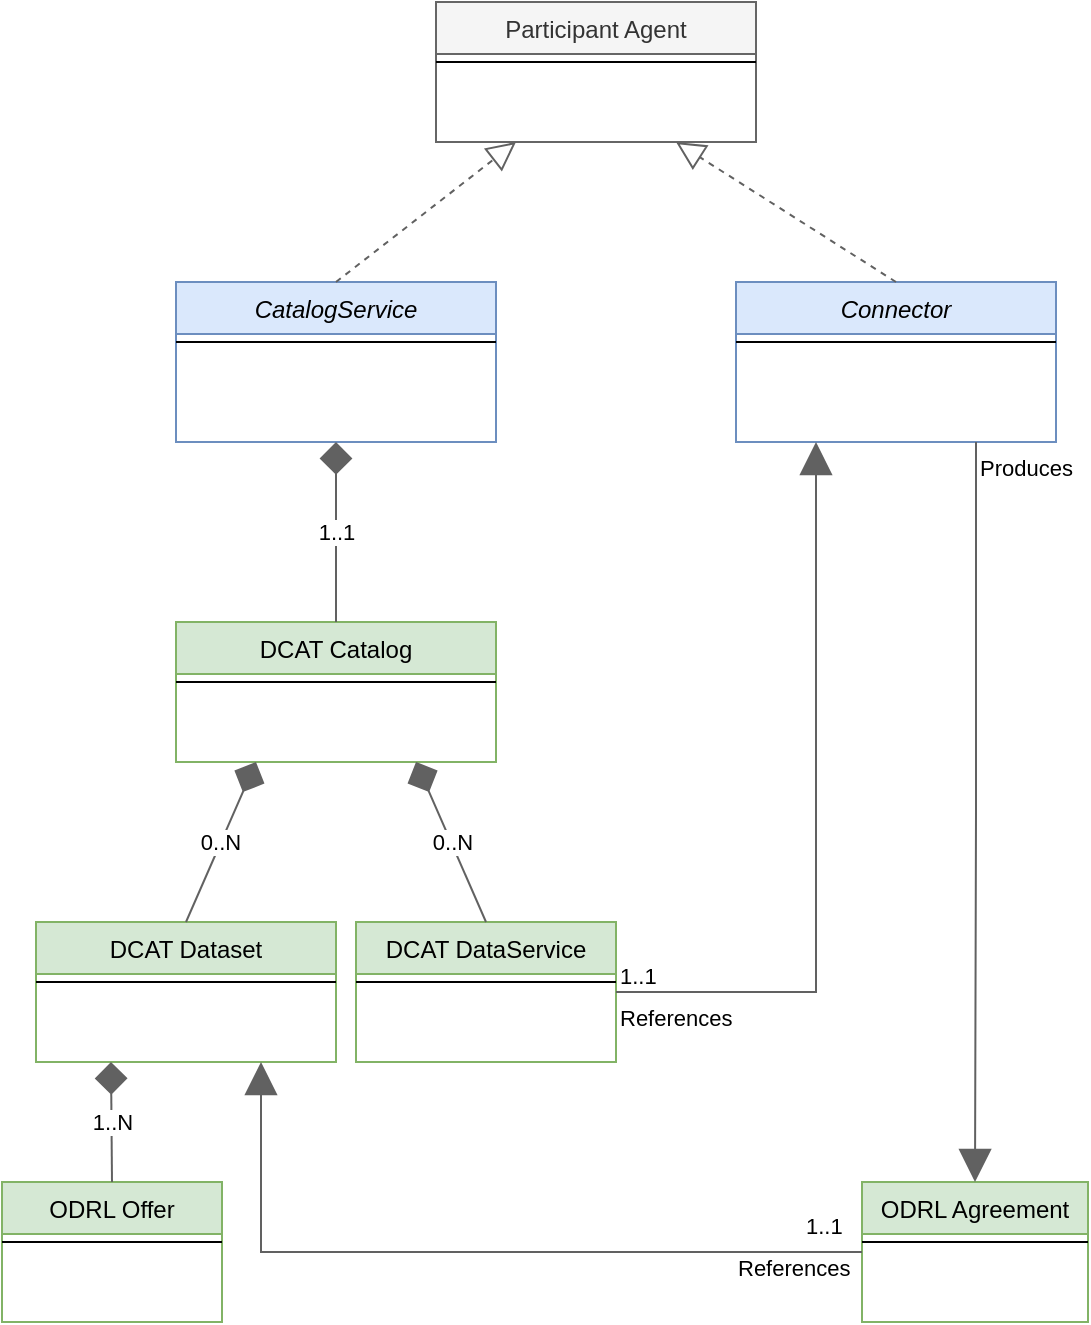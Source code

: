 <mxfile version="21.6.8" type="device">
  <diagram id="C5RBs43oDa-KdzZeNtuy" name="Page-1">
    <mxGraphModel dx="1114" dy="802" grid="1" gridSize="10" guides="1" tooltips="1" connect="1" arrows="1" fold="1" page="1" pageScale="1" pageWidth="827" pageHeight="1169" math="0" shadow="0">
      <root>
        <mxCell id="WIyWlLk6GJQsqaUBKTNV-0" />
        <mxCell id="WIyWlLk6GJQsqaUBKTNV-1" parent="WIyWlLk6GJQsqaUBKTNV-0" />
        <mxCell id="zkfFHV4jXpPFQw0GAbJ--0" value="CatalogService" style="swimlane;fontStyle=2;align=center;verticalAlign=top;childLayout=stackLayout;horizontal=1;startSize=26;horizontalStack=0;resizeParent=1;resizeLast=0;collapsible=1;marginBottom=0;rounded=0;shadow=0;strokeWidth=1;fillColor=#dae8fc;strokeColor=#6c8ebf;" parent="WIyWlLk6GJQsqaUBKTNV-1" vertex="1">
          <mxGeometry x="197" y="200" width="160" height="80" as="geometry">
            <mxRectangle x="230" y="140" width="160" height="26" as="alternateBounds" />
          </mxGeometry>
        </mxCell>
        <mxCell id="zkfFHV4jXpPFQw0GAbJ--4" value="" style="line;html=1;strokeWidth=1;align=left;verticalAlign=middle;spacingTop=-1;spacingLeft=3;spacingRight=3;rotatable=0;labelPosition=right;points=[];portConstraint=eastwest;" parent="zkfFHV4jXpPFQw0GAbJ--0" vertex="1">
          <mxGeometry y="26" width="160" height="8" as="geometry" />
        </mxCell>
        <mxCell id="zkfFHV4jXpPFQw0GAbJ--13" value="DCAT Catalog" style="swimlane;fontStyle=0;align=center;verticalAlign=top;childLayout=stackLayout;horizontal=1;startSize=26;horizontalStack=0;resizeParent=1;resizeLast=0;collapsible=1;marginBottom=0;rounded=0;shadow=0;strokeWidth=1;fillColor=#d5e8d4;strokeColor=#82b366;" parent="WIyWlLk6GJQsqaUBKTNV-1" vertex="1">
          <mxGeometry x="197" y="370" width="160" height="70" as="geometry">
            <mxRectangle x="340" y="380" width="170" height="26" as="alternateBounds" />
          </mxGeometry>
        </mxCell>
        <mxCell id="zkfFHV4jXpPFQw0GAbJ--15" value="" style="line;html=1;strokeWidth=1;align=left;verticalAlign=middle;spacingTop=-1;spacingLeft=3;spacingRight=3;rotatable=0;labelPosition=right;points=[];portConstraint=eastwest;" parent="zkfFHV4jXpPFQw0GAbJ--13" vertex="1">
          <mxGeometry y="26" width="160" height="8" as="geometry" />
        </mxCell>
        <mxCell id="NyMO8HrU_fJanyHd88Om-0" value="DCAT Dataset" style="swimlane;fontStyle=0;align=center;verticalAlign=top;childLayout=stackLayout;horizontal=1;startSize=26;horizontalStack=0;resizeParent=1;resizeLast=0;collapsible=1;marginBottom=0;rounded=0;shadow=0;strokeWidth=1;fillColor=#d5e8d4;strokeColor=#82b366;" parent="WIyWlLk6GJQsqaUBKTNV-1" vertex="1">
          <mxGeometry x="127" y="520" width="150" height="70" as="geometry">
            <mxRectangle x="340" y="380" width="170" height="26" as="alternateBounds" />
          </mxGeometry>
        </mxCell>
        <mxCell id="NyMO8HrU_fJanyHd88Om-1" value="" style="line;html=1;strokeWidth=1;align=left;verticalAlign=middle;spacingTop=-1;spacingLeft=3;spacingRight=3;rotatable=0;labelPosition=right;points=[];portConstraint=eastwest;" parent="NyMO8HrU_fJanyHd88Om-0" vertex="1">
          <mxGeometry y="26" width="150" height="8" as="geometry" />
        </mxCell>
        <mxCell id="NyMO8HrU_fJanyHd88Om-2" value="DCAT DataService" style="swimlane;fontStyle=0;align=center;verticalAlign=top;childLayout=stackLayout;horizontal=1;startSize=26;horizontalStack=0;resizeParent=1;resizeLast=0;collapsible=1;marginBottom=0;rounded=0;shadow=0;strokeWidth=1;fillColor=#d5e8d4;strokeColor=#82b366;" parent="WIyWlLk6GJQsqaUBKTNV-1" vertex="1">
          <mxGeometry x="287" y="520" width="130" height="70" as="geometry">
            <mxRectangle x="340" y="380" width="170" height="26" as="alternateBounds" />
          </mxGeometry>
        </mxCell>
        <mxCell id="NyMO8HrU_fJanyHd88Om-3" value="" style="line;html=1;strokeWidth=1;align=left;verticalAlign=middle;spacingTop=-1;spacingLeft=3;spacingRight=3;rotatable=0;labelPosition=right;points=[];portConstraint=eastwest;" parent="NyMO8HrU_fJanyHd88Om-2" vertex="1">
          <mxGeometry y="26" width="130" height="8" as="geometry" />
        </mxCell>
        <mxCell id="NyMO8HrU_fJanyHd88Om-4" value="Connector" style="swimlane;fontStyle=2;align=center;verticalAlign=top;childLayout=stackLayout;horizontal=1;startSize=26;horizontalStack=0;resizeParent=1;resizeLast=0;collapsible=1;marginBottom=0;rounded=0;shadow=0;strokeWidth=1;fillColor=#dae8fc;strokeColor=#6c8ebf;" parent="WIyWlLk6GJQsqaUBKTNV-1" vertex="1">
          <mxGeometry x="477" y="200" width="160" height="80" as="geometry">
            <mxRectangle x="230" y="140" width="160" height="26" as="alternateBounds" />
          </mxGeometry>
        </mxCell>
        <mxCell id="NyMO8HrU_fJanyHd88Om-5" value="" style="line;html=1;strokeWidth=1;align=left;verticalAlign=middle;spacingTop=-1;spacingLeft=3;spacingRight=3;rotatable=0;labelPosition=right;points=[];portConstraint=eastwest;" parent="NyMO8HrU_fJanyHd88Om-4" vertex="1">
          <mxGeometry y="26" width="160" height="8" as="geometry" />
        </mxCell>
        <mxCell id="NyMO8HrU_fJanyHd88Om-6" value="ODRL Offer" style="swimlane;fontStyle=0;align=center;verticalAlign=top;childLayout=stackLayout;horizontal=1;startSize=26;horizontalStack=0;resizeParent=1;resizeLast=0;collapsible=1;marginBottom=0;rounded=0;shadow=0;strokeWidth=1;fillColor=#d5e8d4;strokeColor=#82b366;" parent="WIyWlLk6GJQsqaUBKTNV-1" vertex="1">
          <mxGeometry x="110" y="650" width="110" height="70" as="geometry">
            <mxRectangle x="340" y="380" width="170" height="26" as="alternateBounds" />
          </mxGeometry>
        </mxCell>
        <mxCell id="NyMO8HrU_fJanyHd88Om-7" value="" style="line;html=1;strokeWidth=1;align=left;verticalAlign=middle;spacingTop=-1;spacingLeft=3;spacingRight=3;rotatable=0;labelPosition=right;points=[];portConstraint=eastwest;" parent="NyMO8HrU_fJanyHd88Om-6" vertex="1">
          <mxGeometry y="26" width="110" height="8" as="geometry" />
        </mxCell>
        <mxCell id="NyMO8HrU_fJanyHd88Om-10" value="Participant Agent" style="swimlane;fontStyle=0;align=center;verticalAlign=top;childLayout=stackLayout;horizontal=1;startSize=26;horizontalStack=0;resizeParent=1;resizeLast=0;collapsible=1;marginBottom=0;rounded=0;shadow=0;strokeWidth=1;fillColor=#f5f5f5;fontColor=#333333;strokeColor=#666666;" parent="WIyWlLk6GJQsqaUBKTNV-1" vertex="1">
          <mxGeometry x="327" y="60" width="160" height="70" as="geometry">
            <mxRectangle x="340" y="380" width="170" height="26" as="alternateBounds" />
          </mxGeometry>
        </mxCell>
        <mxCell id="NyMO8HrU_fJanyHd88Om-11" value="" style="line;html=1;strokeWidth=1;align=left;verticalAlign=middle;spacingTop=-1;spacingLeft=3;spacingRight=3;rotatable=0;labelPosition=right;points=[];portConstraint=eastwest;" parent="NyMO8HrU_fJanyHd88Om-10" vertex="1">
          <mxGeometry y="26" width="160" height="8" as="geometry" />
        </mxCell>
        <mxCell id="NyMO8HrU_fJanyHd88Om-12" value="0..N" style="endArrow=diamond;endFill=1;endSize=14;html=1;rounded=0;entryX=0.25;entryY=1;entryDx=0;entryDy=0;exitX=0.5;exitY=0;exitDx=0;exitDy=0;strokeColor=#616161;" parent="WIyWlLk6GJQsqaUBKTNV-1" source="NyMO8HrU_fJanyHd88Om-0" target="zkfFHV4jXpPFQw0GAbJ--13" edge="1">
          <mxGeometry width="160" relative="1" as="geometry">
            <mxPoint x="-13" y="459" as="sourcePoint" />
            <mxPoint x="147" y="459" as="targetPoint" />
          </mxGeometry>
        </mxCell>
        <mxCell id="NyMO8HrU_fJanyHd88Om-14" value="0..N" style="endArrow=diamond;endFill=1;endSize=14;html=1;rounded=0;entryX=0.75;entryY=1;entryDx=0;entryDy=0;exitX=0.5;exitY=0;exitDx=0;exitDy=0;strokeColor=#616161;" parent="WIyWlLk6GJQsqaUBKTNV-1" source="NyMO8HrU_fJanyHd88Om-2" target="zkfFHV4jXpPFQw0GAbJ--13" edge="1">
          <mxGeometry width="160" relative="1" as="geometry">
            <mxPoint x="287" y="530" as="sourcePoint" />
            <mxPoint x="287" y="450" as="targetPoint" />
          </mxGeometry>
        </mxCell>
        <mxCell id="NyMO8HrU_fJanyHd88Om-15" value="References" style="endArrow=block;endFill=1;html=1;edgeStyle=orthogonalEdgeStyle;align=left;verticalAlign=top;rounded=0;strokeColor=#616161;endSize=14;exitX=1;exitY=0.5;exitDx=0;exitDy=0;entryX=0.25;entryY=1;entryDx=0;entryDy=0;" parent="WIyWlLk6GJQsqaUBKTNV-1" source="NyMO8HrU_fJanyHd88Om-2" target="NyMO8HrU_fJanyHd88Om-4" edge="1">
          <mxGeometry x="-1" relative="1" as="geometry">
            <mxPoint x="447" y="550" as="sourcePoint" />
            <mxPoint x="607" y="550" as="targetPoint" />
          </mxGeometry>
        </mxCell>
        <mxCell id="NyMO8HrU_fJanyHd88Om-16" value="1..1" style="edgeLabel;resizable=0;html=1;align=left;verticalAlign=bottom;" parent="NyMO8HrU_fJanyHd88Om-15" connectable="0" vertex="1">
          <mxGeometry x="-1" relative="1" as="geometry" />
        </mxCell>
        <mxCell id="NyMO8HrU_fJanyHd88Om-18" value="ODRL Agreement" style="swimlane;fontStyle=0;align=center;verticalAlign=top;childLayout=stackLayout;horizontal=1;startSize=26;horizontalStack=0;resizeParent=1;resizeLast=0;collapsible=1;marginBottom=0;rounded=0;shadow=0;strokeWidth=1;fillColor=#d5e8d4;strokeColor=#82b366;" parent="WIyWlLk6GJQsqaUBKTNV-1" vertex="1">
          <mxGeometry x="540" y="650" width="113" height="70" as="geometry">
            <mxRectangle x="340" y="380" width="170" height="26" as="alternateBounds" />
          </mxGeometry>
        </mxCell>
        <mxCell id="NyMO8HrU_fJanyHd88Om-19" value="" style="line;html=1;strokeWidth=1;align=left;verticalAlign=middle;spacingTop=-1;spacingLeft=3;spacingRight=3;rotatable=0;labelPosition=right;points=[];portConstraint=eastwest;" parent="NyMO8HrU_fJanyHd88Om-18" vertex="1">
          <mxGeometry y="26" width="113" height="8" as="geometry" />
        </mxCell>
        <mxCell id="NyMO8HrU_fJanyHd88Om-20" value="Produces" style="endArrow=block;endFill=1;html=1;edgeStyle=orthogonalEdgeStyle;align=left;verticalAlign=top;rounded=0;strokeColor=#616161;endSize=14;exitX=0.75;exitY=1;exitDx=0;exitDy=0;entryX=0.5;entryY=0;entryDx=0;entryDy=0;" parent="WIyWlLk6GJQsqaUBKTNV-1" source="NyMO8HrU_fJanyHd88Om-4" target="NyMO8HrU_fJanyHd88Om-18" edge="1">
          <mxGeometry x="-1" relative="1" as="geometry">
            <mxPoint x="446" y="565" as="sourcePoint" />
            <mxPoint x="527" y="348" as="targetPoint" />
          </mxGeometry>
        </mxCell>
        <mxCell id="NyMO8HrU_fJanyHd88Om-22" value="References" style="endArrow=block;endFill=1;html=1;edgeStyle=orthogonalEdgeStyle;align=left;verticalAlign=top;rounded=0;strokeColor=#616161;endSize=14;entryX=0.75;entryY=1;entryDx=0;entryDy=0;exitX=0;exitY=0.5;exitDx=0;exitDy=0;" parent="WIyWlLk6GJQsqaUBKTNV-1" source="NyMO8HrU_fJanyHd88Om-18" target="NyMO8HrU_fJanyHd88Om-0" edge="1">
          <mxGeometry x="-0.674" y="-5" relative="1" as="geometry">
            <mxPoint x="527" y="720" as="sourcePoint" />
            <mxPoint x="527" y="348" as="targetPoint" />
            <mxPoint as="offset" />
          </mxGeometry>
        </mxCell>
        <mxCell id="NyMO8HrU_fJanyHd88Om-23" value="1..1" style="edgeLabel;resizable=0;html=1;align=left;verticalAlign=bottom;" parent="NyMO8HrU_fJanyHd88Om-22" connectable="0" vertex="1">
          <mxGeometry x="-1" relative="1" as="geometry">
            <mxPoint x="-30" y="-5" as="offset" />
          </mxGeometry>
        </mxCell>
        <mxCell id="NyMO8HrU_fJanyHd88Om-13" value="1..N" style="endArrow=diamond;endFill=1;endSize=14;html=1;rounded=0;entryX=0.25;entryY=1;entryDx=0;entryDy=0;strokeColor=#616161;exitX=0.5;exitY=0;exitDx=0;exitDy=0;" parent="WIyWlLk6GJQsqaUBKTNV-1" source="NyMO8HrU_fJanyHd88Om-6" target="NyMO8HrU_fJanyHd88Om-0" edge="1">
          <mxGeometry width="160" relative="1" as="geometry">
            <mxPoint x="217" y="650" as="sourcePoint" />
            <mxPoint x="216.5" y="585" as="targetPoint" />
          </mxGeometry>
        </mxCell>
        <mxCell id="NyMO8HrU_fJanyHd88Om-25" value="" style="endArrow=block;dashed=1;endFill=0;endSize=12;html=1;rounded=0;strokeColor=#616161;entryX=0.25;entryY=1;entryDx=0;entryDy=0;exitX=0.5;exitY=0;exitDx=0;exitDy=0;" parent="WIyWlLk6GJQsqaUBKTNV-1" source="zkfFHV4jXpPFQw0GAbJ--0" target="NyMO8HrU_fJanyHd88Om-10" edge="1">
          <mxGeometry width="160" relative="1" as="geometry">
            <mxPoint x="157" y="390" as="sourcePoint" />
            <mxPoint x="317" y="390" as="targetPoint" />
          </mxGeometry>
        </mxCell>
        <mxCell id="NyMO8HrU_fJanyHd88Om-26" value="" style="endArrow=block;dashed=1;endFill=0;endSize=12;html=1;rounded=0;strokeColor=#616161;entryX=0.75;entryY=1;entryDx=0;entryDy=0;exitX=0.5;exitY=0;exitDx=0;exitDy=0;" parent="WIyWlLk6GJQsqaUBKTNV-1" source="NyMO8HrU_fJanyHd88Om-4" target="NyMO8HrU_fJanyHd88Om-10" edge="1">
          <mxGeometry width="160" relative="1" as="geometry">
            <mxPoint x="287" y="210" as="sourcePoint" />
            <mxPoint x="377" y="140" as="targetPoint" />
          </mxGeometry>
        </mxCell>
        <mxCell id="NyMO8HrU_fJanyHd88Om-27" value="1..1" style="endArrow=diamond;endFill=1;endSize=14;html=1;rounded=0;entryX=0.5;entryY=1;entryDx=0;entryDy=0;exitX=0.5;exitY=0;exitDx=0;exitDy=0;strokeColor=#616161;" parent="WIyWlLk6GJQsqaUBKTNV-1" source="zkfFHV4jXpPFQw0GAbJ--13" target="zkfFHV4jXpPFQw0GAbJ--0" edge="1">
          <mxGeometry width="160" relative="1" as="geometry">
            <mxPoint x="352.5" y="530" as="sourcePoint" />
            <mxPoint x="327" y="450" as="targetPoint" />
          </mxGeometry>
        </mxCell>
      </root>
    </mxGraphModel>
  </diagram>
</mxfile>
